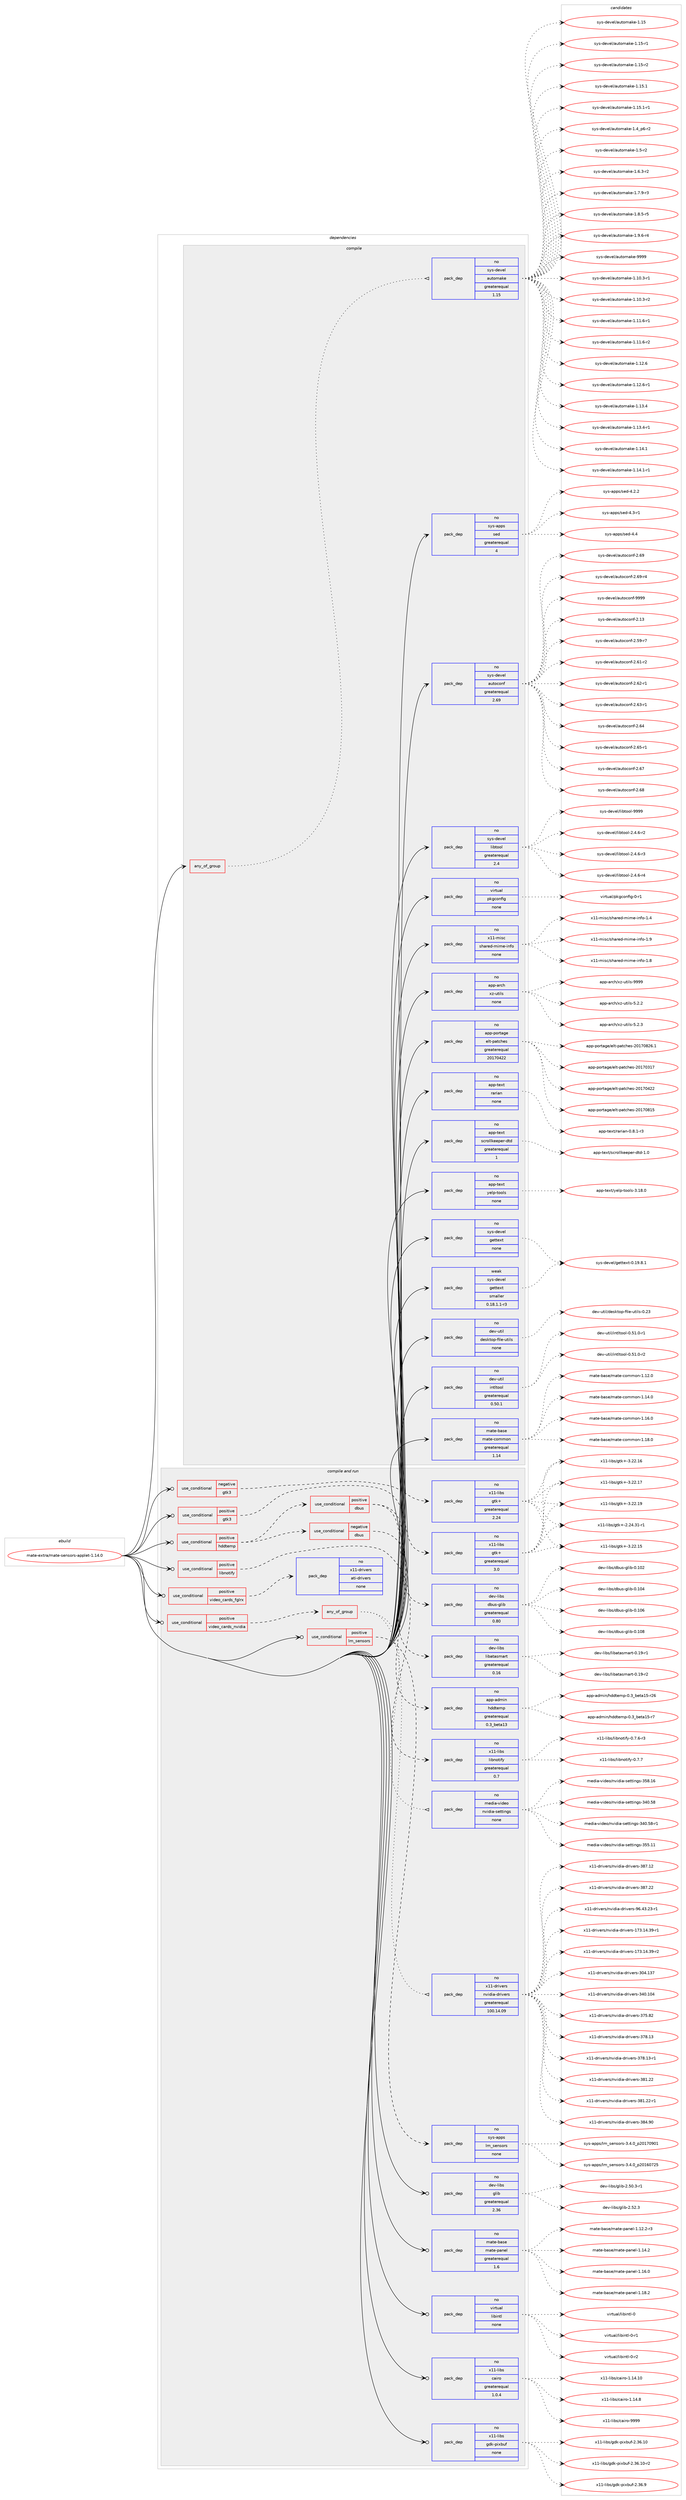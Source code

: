digraph prolog {

# *************
# Graph options
# *************

newrank=true;
concentrate=true;
compound=true;
graph [rankdir=LR,fontname=Helvetica,fontsize=10,ranksep=1.5];#, ranksep=2.5, nodesep=0.2];
edge  [arrowhead=vee];
node  [fontname=Helvetica,fontsize=10];

# **********
# The ebuild
# **********

subgraph cluster_leftcol {
color=gray;
rank=same;
label=<<i>ebuild</i>>;
id [label="mate-extra/mate-sensors-applet-1.14.0", color=red, width=4, href="../mate-extra/mate-sensors-applet-1.14.0.svg"];
}

# ****************
# The dependencies
# ****************

subgraph cluster_midcol {
color=gray;
label=<<i>dependencies</i>>;
subgraph cluster_compile {
fillcolor="#eeeeee";
style=filled;
label=<<i>compile</i>>;
subgraph any5155 {
dependency347949 [label=<<TABLE BORDER="0" CELLBORDER="1" CELLSPACING="0" CELLPADDING="4"><TR><TD CELLPADDING="10">any_of_group</TD></TR></TABLE>>, shape=none, color=red];subgraph pack256325 {
dependency347950 [label=<<TABLE BORDER="0" CELLBORDER="1" CELLSPACING="0" CELLPADDING="4" WIDTH="220"><TR><TD ROWSPAN="6" CELLPADDING="30">pack_dep</TD></TR><TR><TD WIDTH="110">no</TD></TR><TR><TD>sys-devel</TD></TR><TR><TD>automake</TD></TR><TR><TD>greaterequal</TD></TR><TR><TD>1.15</TD></TR></TABLE>>, shape=none, color=blue];
}
dependency347949:e -> dependency347950:w [weight=20,style="dotted",arrowhead="oinv"];
}
id:e -> dependency347949:w [weight=20,style="solid",arrowhead="vee"];
subgraph pack256326 {
dependency347951 [label=<<TABLE BORDER="0" CELLBORDER="1" CELLSPACING="0" CELLPADDING="4" WIDTH="220"><TR><TD ROWSPAN="6" CELLPADDING="30">pack_dep</TD></TR><TR><TD WIDTH="110">no</TD></TR><TR><TD>app-arch</TD></TR><TR><TD>xz-utils</TD></TR><TR><TD>none</TD></TR><TR><TD></TD></TR></TABLE>>, shape=none, color=blue];
}
id:e -> dependency347951:w [weight=20,style="solid",arrowhead="vee"];
subgraph pack256327 {
dependency347952 [label=<<TABLE BORDER="0" CELLBORDER="1" CELLSPACING="0" CELLPADDING="4" WIDTH="220"><TR><TD ROWSPAN="6" CELLPADDING="30">pack_dep</TD></TR><TR><TD WIDTH="110">no</TD></TR><TR><TD>app-portage</TD></TR><TR><TD>elt-patches</TD></TR><TR><TD>greaterequal</TD></TR><TR><TD>20170422</TD></TR></TABLE>>, shape=none, color=blue];
}
id:e -> dependency347952:w [weight=20,style="solid",arrowhead="vee"];
subgraph pack256328 {
dependency347953 [label=<<TABLE BORDER="0" CELLBORDER="1" CELLSPACING="0" CELLPADDING="4" WIDTH="220"><TR><TD ROWSPAN="6" CELLPADDING="30">pack_dep</TD></TR><TR><TD WIDTH="110">no</TD></TR><TR><TD>app-text</TD></TR><TR><TD>rarian</TD></TR><TR><TD>none</TD></TR><TR><TD></TD></TR></TABLE>>, shape=none, color=blue];
}
id:e -> dependency347953:w [weight=20,style="solid",arrowhead="vee"];
subgraph pack256329 {
dependency347954 [label=<<TABLE BORDER="0" CELLBORDER="1" CELLSPACING="0" CELLPADDING="4" WIDTH="220"><TR><TD ROWSPAN="6" CELLPADDING="30">pack_dep</TD></TR><TR><TD WIDTH="110">no</TD></TR><TR><TD>app-text</TD></TR><TR><TD>scrollkeeper-dtd</TD></TR><TR><TD>greaterequal</TD></TR><TR><TD>1</TD></TR></TABLE>>, shape=none, color=blue];
}
id:e -> dependency347954:w [weight=20,style="solid",arrowhead="vee"];
subgraph pack256330 {
dependency347955 [label=<<TABLE BORDER="0" CELLBORDER="1" CELLSPACING="0" CELLPADDING="4" WIDTH="220"><TR><TD ROWSPAN="6" CELLPADDING="30">pack_dep</TD></TR><TR><TD WIDTH="110">no</TD></TR><TR><TD>app-text</TD></TR><TR><TD>yelp-tools</TD></TR><TR><TD>none</TD></TR><TR><TD></TD></TR></TABLE>>, shape=none, color=blue];
}
id:e -> dependency347955:w [weight=20,style="solid",arrowhead="vee"];
subgraph pack256331 {
dependency347956 [label=<<TABLE BORDER="0" CELLBORDER="1" CELLSPACING="0" CELLPADDING="4" WIDTH="220"><TR><TD ROWSPAN="6" CELLPADDING="30">pack_dep</TD></TR><TR><TD WIDTH="110">no</TD></TR><TR><TD>dev-util</TD></TR><TR><TD>desktop-file-utils</TD></TR><TR><TD>none</TD></TR><TR><TD></TD></TR></TABLE>>, shape=none, color=blue];
}
id:e -> dependency347956:w [weight=20,style="solid",arrowhead="vee"];
subgraph pack256332 {
dependency347957 [label=<<TABLE BORDER="0" CELLBORDER="1" CELLSPACING="0" CELLPADDING="4" WIDTH="220"><TR><TD ROWSPAN="6" CELLPADDING="30">pack_dep</TD></TR><TR><TD WIDTH="110">no</TD></TR><TR><TD>dev-util</TD></TR><TR><TD>intltool</TD></TR><TR><TD>greaterequal</TD></TR><TR><TD>0.50.1</TD></TR></TABLE>>, shape=none, color=blue];
}
id:e -> dependency347957:w [weight=20,style="solid",arrowhead="vee"];
subgraph pack256333 {
dependency347958 [label=<<TABLE BORDER="0" CELLBORDER="1" CELLSPACING="0" CELLPADDING="4" WIDTH="220"><TR><TD ROWSPAN="6" CELLPADDING="30">pack_dep</TD></TR><TR><TD WIDTH="110">no</TD></TR><TR><TD>mate-base</TD></TR><TR><TD>mate-common</TD></TR><TR><TD>greaterequal</TD></TR><TR><TD>1.14</TD></TR></TABLE>>, shape=none, color=blue];
}
id:e -> dependency347958:w [weight=20,style="solid",arrowhead="vee"];
subgraph pack256334 {
dependency347959 [label=<<TABLE BORDER="0" CELLBORDER="1" CELLSPACING="0" CELLPADDING="4" WIDTH="220"><TR><TD ROWSPAN="6" CELLPADDING="30">pack_dep</TD></TR><TR><TD WIDTH="110">no</TD></TR><TR><TD>sys-apps</TD></TR><TR><TD>sed</TD></TR><TR><TD>greaterequal</TD></TR><TR><TD>4</TD></TR></TABLE>>, shape=none, color=blue];
}
id:e -> dependency347959:w [weight=20,style="solid",arrowhead="vee"];
subgraph pack256335 {
dependency347960 [label=<<TABLE BORDER="0" CELLBORDER="1" CELLSPACING="0" CELLPADDING="4" WIDTH="220"><TR><TD ROWSPAN="6" CELLPADDING="30">pack_dep</TD></TR><TR><TD WIDTH="110">no</TD></TR><TR><TD>sys-devel</TD></TR><TR><TD>autoconf</TD></TR><TR><TD>greaterequal</TD></TR><TR><TD>2.69</TD></TR></TABLE>>, shape=none, color=blue];
}
id:e -> dependency347960:w [weight=20,style="solid",arrowhead="vee"];
subgraph pack256336 {
dependency347961 [label=<<TABLE BORDER="0" CELLBORDER="1" CELLSPACING="0" CELLPADDING="4" WIDTH="220"><TR><TD ROWSPAN="6" CELLPADDING="30">pack_dep</TD></TR><TR><TD WIDTH="110">no</TD></TR><TR><TD>sys-devel</TD></TR><TR><TD>gettext</TD></TR><TR><TD>none</TD></TR><TR><TD></TD></TR></TABLE>>, shape=none, color=blue];
}
id:e -> dependency347961:w [weight=20,style="solid",arrowhead="vee"];
subgraph pack256337 {
dependency347962 [label=<<TABLE BORDER="0" CELLBORDER="1" CELLSPACING="0" CELLPADDING="4" WIDTH="220"><TR><TD ROWSPAN="6" CELLPADDING="30">pack_dep</TD></TR><TR><TD WIDTH="110">no</TD></TR><TR><TD>sys-devel</TD></TR><TR><TD>libtool</TD></TR><TR><TD>greaterequal</TD></TR><TR><TD>2.4</TD></TR></TABLE>>, shape=none, color=blue];
}
id:e -> dependency347962:w [weight=20,style="solid",arrowhead="vee"];
subgraph pack256338 {
dependency347963 [label=<<TABLE BORDER="0" CELLBORDER="1" CELLSPACING="0" CELLPADDING="4" WIDTH="220"><TR><TD ROWSPAN="6" CELLPADDING="30">pack_dep</TD></TR><TR><TD WIDTH="110">no</TD></TR><TR><TD>virtual</TD></TR><TR><TD>pkgconfig</TD></TR><TR><TD>none</TD></TR><TR><TD></TD></TR></TABLE>>, shape=none, color=blue];
}
id:e -> dependency347963:w [weight=20,style="solid",arrowhead="vee"];
subgraph pack256339 {
dependency347964 [label=<<TABLE BORDER="0" CELLBORDER="1" CELLSPACING="0" CELLPADDING="4" WIDTH="220"><TR><TD ROWSPAN="6" CELLPADDING="30">pack_dep</TD></TR><TR><TD WIDTH="110">no</TD></TR><TR><TD>x11-misc</TD></TR><TR><TD>shared-mime-info</TD></TR><TR><TD>none</TD></TR><TR><TD></TD></TR></TABLE>>, shape=none, color=blue];
}
id:e -> dependency347964:w [weight=20,style="solid",arrowhead="vee"];
subgraph pack256340 {
dependency347965 [label=<<TABLE BORDER="0" CELLBORDER="1" CELLSPACING="0" CELLPADDING="4" WIDTH="220"><TR><TD ROWSPAN="6" CELLPADDING="30">pack_dep</TD></TR><TR><TD WIDTH="110">weak</TD></TR><TR><TD>sys-devel</TD></TR><TR><TD>gettext</TD></TR><TR><TD>smaller</TD></TR><TR><TD>0.18.1.1-r3</TD></TR></TABLE>>, shape=none, color=blue];
}
id:e -> dependency347965:w [weight=20,style="solid",arrowhead="vee"];
}
subgraph cluster_compileandrun {
fillcolor="#eeeeee";
style=filled;
label=<<i>compile and run</i>>;
subgraph cond86368 {
dependency347966 [label=<<TABLE BORDER="0" CELLBORDER="1" CELLSPACING="0" CELLPADDING="4"><TR><TD ROWSPAN="3" CELLPADDING="10">use_conditional</TD></TR><TR><TD>negative</TD></TR><TR><TD>gtk3</TD></TR></TABLE>>, shape=none, color=red];
subgraph pack256341 {
dependency347967 [label=<<TABLE BORDER="0" CELLBORDER="1" CELLSPACING="0" CELLPADDING="4" WIDTH="220"><TR><TD ROWSPAN="6" CELLPADDING="30">pack_dep</TD></TR><TR><TD WIDTH="110">no</TD></TR><TR><TD>x11-libs</TD></TR><TR><TD>gtk+</TD></TR><TR><TD>greaterequal</TD></TR><TR><TD>2.24</TD></TR></TABLE>>, shape=none, color=blue];
}
dependency347966:e -> dependency347967:w [weight=20,style="dashed",arrowhead="vee"];
}
id:e -> dependency347966:w [weight=20,style="solid",arrowhead="odotvee"];
subgraph cond86369 {
dependency347968 [label=<<TABLE BORDER="0" CELLBORDER="1" CELLSPACING="0" CELLPADDING="4"><TR><TD ROWSPAN="3" CELLPADDING="10">use_conditional</TD></TR><TR><TD>positive</TD></TR><TR><TD>gtk3</TD></TR></TABLE>>, shape=none, color=red];
subgraph pack256342 {
dependency347969 [label=<<TABLE BORDER="0" CELLBORDER="1" CELLSPACING="0" CELLPADDING="4" WIDTH="220"><TR><TD ROWSPAN="6" CELLPADDING="30">pack_dep</TD></TR><TR><TD WIDTH="110">no</TD></TR><TR><TD>x11-libs</TD></TR><TR><TD>gtk+</TD></TR><TR><TD>greaterequal</TD></TR><TR><TD>3.0</TD></TR></TABLE>>, shape=none, color=blue];
}
dependency347968:e -> dependency347969:w [weight=20,style="dashed",arrowhead="vee"];
}
id:e -> dependency347968:w [weight=20,style="solid",arrowhead="odotvee"];
subgraph cond86370 {
dependency347970 [label=<<TABLE BORDER="0" CELLBORDER="1" CELLSPACING="0" CELLPADDING="4"><TR><TD ROWSPAN="3" CELLPADDING="10">use_conditional</TD></TR><TR><TD>positive</TD></TR><TR><TD>hddtemp</TD></TR></TABLE>>, shape=none, color=red];
subgraph cond86371 {
dependency347971 [label=<<TABLE BORDER="0" CELLBORDER="1" CELLSPACING="0" CELLPADDING="4"><TR><TD ROWSPAN="3" CELLPADDING="10">use_conditional</TD></TR><TR><TD>positive</TD></TR><TR><TD>dbus</TD></TR></TABLE>>, shape=none, color=red];
subgraph pack256343 {
dependency347972 [label=<<TABLE BORDER="0" CELLBORDER="1" CELLSPACING="0" CELLPADDING="4" WIDTH="220"><TR><TD ROWSPAN="6" CELLPADDING="30">pack_dep</TD></TR><TR><TD WIDTH="110">no</TD></TR><TR><TD>dev-libs</TD></TR><TR><TD>dbus-glib</TD></TR><TR><TD>greaterequal</TD></TR><TR><TD>0.80</TD></TR></TABLE>>, shape=none, color=blue];
}
dependency347971:e -> dependency347972:w [weight=20,style="dashed",arrowhead="vee"];
subgraph pack256344 {
dependency347973 [label=<<TABLE BORDER="0" CELLBORDER="1" CELLSPACING="0" CELLPADDING="4" WIDTH="220"><TR><TD ROWSPAN="6" CELLPADDING="30">pack_dep</TD></TR><TR><TD WIDTH="110">no</TD></TR><TR><TD>dev-libs</TD></TR><TR><TD>libatasmart</TD></TR><TR><TD>greaterequal</TD></TR><TR><TD>0.16</TD></TR></TABLE>>, shape=none, color=blue];
}
dependency347971:e -> dependency347973:w [weight=20,style="dashed",arrowhead="vee"];
}
dependency347970:e -> dependency347971:w [weight=20,style="dashed",arrowhead="vee"];
subgraph cond86372 {
dependency347974 [label=<<TABLE BORDER="0" CELLBORDER="1" CELLSPACING="0" CELLPADDING="4"><TR><TD ROWSPAN="3" CELLPADDING="10">use_conditional</TD></TR><TR><TD>negative</TD></TR><TR><TD>dbus</TD></TR></TABLE>>, shape=none, color=red];
subgraph pack256345 {
dependency347975 [label=<<TABLE BORDER="0" CELLBORDER="1" CELLSPACING="0" CELLPADDING="4" WIDTH="220"><TR><TD ROWSPAN="6" CELLPADDING="30">pack_dep</TD></TR><TR><TD WIDTH="110">no</TD></TR><TR><TD>app-admin</TD></TR><TR><TD>hddtemp</TD></TR><TR><TD>greaterequal</TD></TR><TR><TD>0.3_beta13</TD></TR></TABLE>>, shape=none, color=blue];
}
dependency347974:e -> dependency347975:w [weight=20,style="dashed",arrowhead="vee"];
}
dependency347970:e -> dependency347974:w [weight=20,style="dashed",arrowhead="vee"];
}
id:e -> dependency347970:w [weight=20,style="solid",arrowhead="odotvee"];
subgraph cond86373 {
dependency347976 [label=<<TABLE BORDER="0" CELLBORDER="1" CELLSPACING="0" CELLPADDING="4"><TR><TD ROWSPAN="3" CELLPADDING="10">use_conditional</TD></TR><TR><TD>positive</TD></TR><TR><TD>libnotify</TD></TR></TABLE>>, shape=none, color=red];
subgraph pack256346 {
dependency347977 [label=<<TABLE BORDER="0" CELLBORDER="1" CELLSPACING="0" CELLPADDING="4" WIDTH="220"><TR><TD ROWSPAN="6" CELLPADDING="30">pack_dep</TD></TR><TR><TD WIDTH="110">no</TD></TR><TR><TD>x11-libs</TD></TR><TR><TD>libnotify</TD></TR><TR><TD>greaterequal</TD></TR><TR><TD>0.7</TD></TR></TABLE>>, shape=none, color=blue];
}
dependency347976:e -> dependency347977:w [weight=20,style="dashed",arrowhead="vee"];
}
id:e -> dependency347976:w [weight=20,style="solid",arrowhead="odotvee"];
subgraph cond86374 {
dependency347978 [label=<<TABLE BORDER="0" CELLBORDER="1" CELLSPACING="0" CELLPADDING="4"><TR><TD ROWSPAN="3" CELLPADDING="10">use_conditional</TD></TR><TR><TD>positive</TD></TR><TR><TD>lm_sensors</TD></TR></TABLE>>, shape=none, color=red];
subgraph pack256347 {
dependency347979 [label=<<TABLE BORDER="0" CELLBORDER="1" CELLSPACING="0" CELLPADDING="4" WIDTH="220"><TR><TD ROWSPAN="6" CELLPADDING="30">pack_dep</TD></TR><TR><TD WIDTH="110">no</TD></TR><TR><TD>sys-apps</TD></TR><TR><TD>lm_sensors</TD></TR><TR><TD>none</TD></TR><TR><TD></TD></TR></TABLE>>, shape=none, color=blue];
}
dependency347978:e -> dependency347979:w [weight=20,style="dashed",arrowhead="vee"];
}
id:e -> dependency347978:w [weight=20,style="solid",arrowhead="odotvee"];
subgraph cond86375 {
dependency347980 [label=<<TABLE BORDER="0" CELLBORDER="1" CELLSPACING="0" CELLPADDING="4"><TR><TD ROWSPAN="3" CELLPADDING="10">use_conditional</TD></TR><TR><TD>positive</TD></TR><TR><TD>video_cards_fglrx</TD></TR></TABLE>>, shape=none, color=red];
subgraph pack256348 {
dependency347981 [label=<<TABLE BORDER="0" CELLBORDER="1" CELLSPACING="0" CELLPADDING="4" WIDTH="220"><TR><TD ROWSPAN="6" CELLPADDING="30">pack_dep</TD></TR><TR><TD WIDTH="110">no</TD></TR><TR><TD>x11-drivers</TD></TR><TR><TD>ati-drivers</TD></TR><TR><TD>none</TD></TR><TR><TD></TD></TR></TABLE>>, shape=none, color=blue];
}
dependency347980:e -> dependency347981:w [weight=20,style="dashed",arrowhead="vee"];
}
id:e -> dependency347980:w [weight=20,style="solid",arrowhead="odotvee"];
subgraph cond86376 {
dependency347982 [label=<<TABLE BORDER="0" CELLBORDER="1" CELLSPACING="0" CELLPADDING="4"><TR><TD ROWSPAN="3" CELLPADDING="10">use_conditional</TD></TR><TR><TD>positive</TD></TR><TR><TD>video_cards_nvidia</TD></TR></TABLE>>, shape=none, color=red];
subgraph any5156 {
dependency347983 [label=<<TABLE BORDER="0" CELLBORDER="1" CELLSPACING="0" CELLPADDING="4"><TR><TD CELLPADDING="10">any_of_group</TD></TR></TABLE>>, shape=none, color=red];subgraph pack256349 {
dependency347984 [label=<<TABLE BORDER="0" CELLBORDER="1" CELLSPACING="0" CELLPADDING="4" WIDTH="220"><TR><TD ROWSPAN="6" CELLPADDING="30">pack_dep</TD></TR><TR><TD WIDTH="110">no</TD></TR><TR><TD>x11-drivers</TD></TR><TR><TD>nvidia-drivers</TD></TR><TR><TD>greaterequal</TD></TR><TR><TD>100.14.09</TD></TR></TABLE>>, shape=none, color=blue];
}
dependency347983:e -> dependency347984:w [weight=20,style="dotted",arrowhead="oinv"];
subgraph pack256350 {
dependency347985 [label=<<TABLE BORDER="0" CELLBORDER="1" CELLSPACING="0" CELLPADDING="4" WIDTH="220"><TR><TD ROWSPAN="6" CELLPADDING="30">pack_dep</TD></TR><TR><TD WIDTH="110">no</TD></TR><TR><TD>media-video</TD></TR><TR><TD>nvidia-settings</TD></TR><TR><TD>none</TD></TR><TR><TD></TD></TR></TABLE>>, shape=none, color=blue];
}
dependency347983:e -> dependency347985:w [weight=20,style="dotted",arrowhead="oinv"];
}
dependency347982:e -> dependency347983:w [weight=20,style="dashed",arrowhead="vee"];
}
id:e -> dependency347982:w [weight=20,style="solid",arrowhead="odotvee"];
subgraph pack256351 {
dependency347986 [label=<<TABLE BORDER="0" CELLBORDER="1" CELLSPACING="0" CELLPADDING="4" WIDTH="220"><TR><TD ROWSPAN="6" CELLPADDING="30">pack_dep</TD></TR><TR><TD WIDTH="110">no</TD></TR><TR><TD>dev-libs</TD></TR><TR><TD>glib</TD></TR><TR><TD>greaterequal</TD></TR><TR><TD>2.36</TD></TR></TABLE>>, shape=none, color=blue];
}
id:e -> dependency347986:w [weight=20,style="solid",arrowhead="odotvee"];
subgraph pack256352 {
dependency347987 [label=<<TABLE BORDER="0" CELLBORDER="1" CELLSPACING="0" CELLPADDING="4" WIDTH="220"><TR><TD ROWSPAN="6" CELLPADDING="30">pack_dep</TD></TR><TR><TD WIDTH="110">no</TD></TR><TR><TD>mate-base</TD></TR><TR><TD>mate-panel</TD></TR><TR><TD>greaterequal</TD></TR><TR><TD>1.6</TD></TR></TABLE>>, shape=none, color=blue];
}
id:e -> dependency347987:w [weight=20,style="solid",arrowhead="odotvee"];
subgraph pack256353 {
dependency347988 [label=<<TABLE BORDER="0" CELLBORDER="1" CELLSPACING="0" CELLPADDING="4" WIDTH="220"><TR><TD ROWSPAN="6" CELLPADDING="30">pack_dep</TD></TR><TR><TD WIDTH="110">no</TD></TR><TR><TD>virtual</TD></TR><TR><TD>libintl</TD></TR><TR><TD>none</TD></TR><TR><TD></TD></TR></TABLE>>, shape=none, color=blue];
}
id:e -> dependency347988:w [weight=20,style="solid",arrowhead="odotvee"];
subgraph pack256354 {
dependency347989 [label=<<TABLE BORDER="0" CELLBORDER="1" CELLSPACING="0" CELLPADDING="4" WIDTH="220"><TR><TD ROWSPAN="6" CELLPADDING="30">pack_dep</TD></TR><TR><TD WIDTH="110">no</TD></TR><TR><TD>x11-libs</TD></TR><TR><TD>cairo</TD></TR><TR><TD>greaterequal</TD></TR><TR><TD>1.0.4</TD></TR></TABLE>>, shape=none, color=blue];
}
id:e -> dependency347989:w [weight=20,style="solid",arrowhead="odotvee"];
subgraph pack256355 {
dependency347990 [label=<<TABLE BORDER="0" CELLBORDER="1" CELLSPACING="0" CELLPADDING="4" WIDTH="220"><TR><TD ROWSPAN="6" CELLPADDING="30">pack_dep</TD></TR><TR><TD WIDTH="110">no</TD></TR><TR><TD>x11-libs</TD></TR><TR><TD>gdk-pixbuf</TD></TR><TR><TD>none</TD></TR><TR><TD></TD></TR></TABLE>>, shape=none, color=blue];
}
id:e -> dependency347990:w [weight=20,style="solid",arrowhead="odotvee"];
}
subgraph cluster_run {
fillcolor="#eeeeee";
style=filled;
label=<<i>run</i>>;
}
}

# **************
# The candidates
# **************

subgraph cluster_choices {
rank=same;
color=gray;
label=<<i>candidates</i>>;

subgraph choice256325 {
color=black;
nodesep=1;
choice11512111545100101118101108479711711611110997107101454946494846514511449 [label="sys-devel/automake-1.10.3-r1", color=red, width=4,href="../sys-devel/automake-1.10.3-r1.svg"];
choice11512111545100101118101108479711711611110997107101454946494846514511450 [label="sys-devel/automake-1.10.3-r2", color=red, width=4,href="../sys-devel/automake-1.10.3-r2.svg"];
choice11512111545100101118101108479711711611110997107101454946494946544511449 [label="sys-devel/automake-1.11.6-r1", color=red, width=4,href="../sys-devel/automake-1.11.6-r1.svg"];
choice11512111545100101118101108479711711611110997107101454946494946544511450 [label="sys-devel/automake-1.11.6-r2", color=red, width=4,href="../sys-devel/automake-1.11.6-r2.svg"];
choice1151211154510010111810110847971171161111099710710145494649504654 [label="sys-devel/automake-1.12.6", color=red, width=4,href="../sys-devel/automake-1.12.6.svg"];
choice11512111545100101118101108479711711611110997107101454946495046544511449 [label="sys-devel/automake-1.12.6-r1", color=red, width=4,href="../sys-devel/automake-1.12.6-r1.svg"];
choice1151211154510010111810110847971171161111099710710145494649514652 [label="sys-devel/automake-1.13.4", color=red, width=4,href="../sys-devel/automake-1.13.4.svg"];
choice11512111545100101118101108479711711611110997107101454946495146524511449 [label="sys-devel/automake-1.13.4-r1", color=red, width=4,href="../sys-devel/automake-1.13.4-r1.svg"];
choice1151211154510010111810110847971171161111099710710145494649524649 [label="sys-devel/automake-1.14.1", color=red, width=4,href="../sys-devel/automake-1.14.1.svg"];
choice11512111545100101118101108479711711611110997107101454946495246494511449 [label="sys-devel/automake-1.14.1-r1", color=red, width=4,href="../sys-devel/automake-1.14.1-r1.svg"];
choice115121115451001011181011084797117116111109971071014549464953 [label="sys-devel/automake-1.15", color=red, width=4,href="../sys-devel/automake-1.15.svg"];
choice1151211154510010111810110847971171161111099710710145494649534511449 [label="sys-devel/automake-1.15-r1", color=red, width=4,href="../sys-devel/automake-1.15-r1.svg"];
choice1151211154510010111810110847971171161111099710710145494649534511450 [label="sys-devel/automake-1.15-r2", color=red, width=4,href="../sys-devel/automake-1.15-r2.svg"];
choice1151211154510010111810110847971171161111099710710145494649534649 [label="sys-devel/automake-1.15.1", color=red, width=4,href="../sys-devel/automake-1.15.1.svg"];
choice11512111545100101118101108479711711611110997107101454946495346494511449 [label="sys-devel/automake-1.15.1-r1", color=red, width=4,href="../sys-devel/automake-1.15.1-r1.svg"];
choice115121115451001011181011084797117116111109971071014549465295112544511450 [label="sys-devel/automake-1.4_p6-r2", color=red, width=4,href="../sys-devel/automake-1.4_p6-r2.svg"];
choice11512111545100101118101108479711711611110997107101454946534511450 [label="sys-devel/automake-1.5-r2", color=red, width=4,href="../sys-devel/automake-1.5-r2.svg"];
choice115121115451001011181011084797117116111109971071014549465446514511450 [label="sys-devel/automake-1.6.3-r2", color=red, width=4,href="../sys-devel/automake-1.6.3-r2.svg"];
choice115121115451001011181011084797117116111109971071014549465546574511451 [label="sys-devel/automake-1.7.9-r3", color=red, width=4,href="../sys-devel/automake-1.7.9-r3.svg"];
choice115121115451001011181011084797117116111109971071014549465646534511453 [label="sys-devel/automake-1.8.5-r5", color=red, width=4,href="../sys-devel/automake-1.8.5-r5.svg"];
choice115121115451001011181011084797117116111109971071014549465746544511452 [label="sys-devel/automake-1.9.6-r4", color=red, width=4,href="../sys-devel/automake-1.9.6-r4.svg"];
choice115121115451001011181011084797117116111109971071014557575757 [label="sys-devel/automake-9999", color=red, width=4,href="../sys-devel/automake-9999.svg"];
dependency347950:e -> choice11512111545100101118101108479711711611110997107101454946494846514511449:w [style=dotted,weight="100"];
dependency347950:e -> choice11512111545100101118101108479711711611110997107101454946494846514511450:w [style=dotted,weight="100"];
dependency347950:e -> choice11512111545100101118101108479711711611110997107101454946494946544511449:w [style=dotted,weight="100"];
dependency347950:e -> choice11512111545100101118101108479711711611110997107101454946494946544511450:w [style=dotted,weight="100"];
dependency347950:e -> choice1151211154510010111810110847971171161111099710710145494649504654:w [style=dotted,weight="100"];
dependency347950:e -> choice11512111545100101118101108479711711611110997107101454946495046544511449:w [style=dotted,weight="100"];
dependency347950:e -> choice1151211154510010111810110847971171161111099710710145494649514652:w [style=dotted,weight="100"];
dependency347950:e -> choice11512111545100101118101108479711711611110997107101454946495146524511449:w [style=dotted,weight="100"];
dependency347950:e -> choice1151211154510010111810110847971171161111099710710145494649524649:w [style=dotted,weight="100"];
dependency347950:e -> choice11512111545100101118101108479711711611110997107101454946495246494511449:w [style=dotted,weight="100"];
dependency347950:e -> choice115121115451001011181011084797117116111109971071014549464953:w [style=dotted,weight="100"];
dependency347950:e -> choice1151211154510010111810110847971171161111099710710145494649534511449:w [style=dotted,weight="100"];
dependency347950:e -> choice1151211154510010111810110847971171161111099710710145494649534511450:w [style=dotted,weight="100"];
dependency347950:e -> choice1151211154510010111810110847971171161111099710710145494649534649:w [style=dotted,weight="100"];
dependency347950:e -> choice11512111545100101118101108479711711611110997107101454946495346494511449:w [style=dotted,weight="100"];
dependency347950:e -> choice115121115451001011181011084797117116111109971071014549465295112544511450:w [style=dotted,weight="100"];
dependency347950:e -> choice11512111545100101118101108479711711611110997107101454946534511450:w [style=dotted,weight="100"];
dependency347950:e -> choice115121115451001011181011084797117116111109971071014549465446514511450:w [style=dotted,weight="100"];
dependency347950:e -> choice115121115451001011181011084797117116111109971071014549465546574511451:w [style=dotted,weight="100"];
dependency347950:e -> choice115121115451001011181011084797117116111109971071014549465646534511453:w [style=dotted,weight="100"];
dependency347950:e -> choice115121115451001011181011084797117116111109971071014549465746544511452:w [style=dotted,weight="100"];
dependency347950:e -> choice115121115451001011181011084797117116111109971071014557575757:w [style=dotted,weight="100"];
}
subgraph choice256326 {
color=black;
nodesep=1;
choice971121124597114991044712012245117116105108115455346504650 [label="app-arch/xz-utils-5.2.2", color=red, width=4,href="../app-arch/xz-utils-5.2.2.svg"];
choice971121124597114991044712012245117116105108115455346504651 [label="app-arch/xz-utils-5.2.3", color=red, width=4,href="../app-arch/xz-utils-5.2.3.svg"];
choice9711211245971149910447120122451171161051081154557575757 [label="app-arch/xz-utils-9999", color=red, width=4,href="../app-arch/xz-utils-9999.svg"];
dependency347951:e -> choice971121124597114991044712012245117116105108115455346504650:w [style=dotted,weight="100"];
dependency347951:e -> choice971121124597114991044712012245117116105108115455346504651:w [style=dotted,weight="100"];
dependency347951:e -> choice9711211245971149910447120122451171161051081154557575757:w [style=dotted,weight="100"];
}
subgraph choice256327 {
color=black;
nodesep=1;
choice97112112451121111141169710310147101108116451129711699104101115455048495548514955 [label="app-portage/elt-patches-20170317", color=red, width=4,href="../app-portage/elt-patches-20170317.svg"];
choice97112112451121111141169710310147101108116451129711699104101115455048495548525050 [label="app-portage/elt-patches-20170422", color=red, width=4,href="../app-portage/elt-patches-20170422.svg"];
choice97112112451121111141169710310147101108116451129711699104101115455048495548564953 [label="app-portage/elt-patches-20170815", color=red, width=4,href="../app-portage/elt-patches-20170815.svg"];
choice971121124511211111411697103101471011081164511297116991041011154550484955485650544649 [label="app-portage/elt-patches-20170826.1", color=red, width=4,href="../app-portage/elt-patches-20170826.1.svg"];
dependency347952:e -> choice97112112451121111141169710310147101108116451129711699104101115455048495548514955:w [style=dotted,weight="100"];
dependency347952:e -> choice97112112451121111141169710310147101108116451129711699104101115455048495548525050:w [style=dotted,weight="100"];
dependency347952:e -> choice97112112451121111141169710310147101108116451129711699104101115455048495548564953:w [style=dotted,weight="100"];
dependency347952:e -> choice971121124511211111411697103101471011081164511297116991041011154550484955485650544649:w [style=dotted,weight="100"];
}
subgraph choice256328 {
color=black;
nodesep=1;
choice97112112451161011201164711497114105971104548465646494511451 [label="app-text/rarian-0.8.1-r3", color=red, width=4,href="../app-text/rarian-0.8.1-r3.svg"];
dependency347953:e -> choice97112112451161011201164711497114105971104548465646494511451:w [style=dotted,weight="100"];
}
subgraph choice256329 {
color=black;
nodesep=1;
choice971121124511610112011647115991141111081081071011011121011144510011610045494648 [label="app-text/scrollkeeper-dtd-1.0", color=red, width=4,href="../app-text/scrollkeeper-dtd-1.0.svg"];
dependency347954:e -> choice971121124511610112011647115991141111081081071011011121011144510011610045494648:w [style=dotted,weight="100"];
}
subgraph choice256330 {
color=black;
nodesep=1;
choice9711211245116101120116471211011081124511611111110811545514649564648 [label="app-text/yelp-tools-3.18.0", color=red, width=4,href="../app-text/yelp-tools-3.18.0.svg"];
dependency347955:e -> choice9711211245116101120116471211011081124511611111110811545514649564648:w [style=dotted,weight="100"];
}
subgraph choice256331 {
color=black;
nodesep=1;
choice100101118451171161051084710010111510711611111245102105108101451171161051081154548465051 [label="dev-util/desktop-file-utils-0.23", color=red, width=4,href="../dev-util/desktop-file-utils-0.23.svg"];
dependency347956:e -> choice100101118451171161051084710010111510711611111245102105108101451171161051081154548465051:w [style=dotted,weight="100"];
}
subgraph choice256332 {
color=black;
nodesep=1;
choice1001011184511711610510847105110116108116111111108454846534946484511449 [label="dev-util/intltool-0.51.0-r1", color=red, width=4,href="../dev-util/intltool-0.51.0-r1.svg"];
choice1001011184511711610510847105110116108116111111108454846534946484511450 [label="dev-util/intltool-0.51.0-r2", color=red, width=4,href="../dev-util/intltool-0.51.0-r2.svg"];
dependency347957:e -> choice1001011184511711610510847105110116108116111111108454846534946484511449:w [style=dotted,weight="100"];
dependency347957:e -> choice1001011184511711610510847105110116108116111111108454846534946484511450:w [style=dotted,weight="100"];
}
subgraph choice256333 {
color=black;
nodesep=1;
choice109971161014598971151014710997116101459911110910911111045494649504648 [label="mate-base/mate-common-1.12.0", color=red, width=4,href="../mate-base/mate-common-1.12.0.svg"];
choice109971161014598971151014710997116101459911110910911111045494649524648 [label="mate-base/mate-common-1.14.0", color=red, width=4,href="../mate-base/mate-common-1.14.0.svg"];
choice109971161014598971151014710997116101459911110910911111045494649544648 [label="mate-base/mate-common-1.16.0", color=red, width=4,href="../mate-base/mate-common-1.16.0.svg"];
choice109971161014598971151014710997116101459911110910911111045494649564648 [label="mate-base/mate-common-1.18.0", color=red, width=4,href="../mate-base/mate-common-1.18.0.svg"];
dependency347958:e -> choice109971161014598971151014710997116101459911110910911111045494649504648:w [style=dotted,weight="100"];
dependency347958:e -> choice109971161014598971151014710997116101459911110910911111045494649524648:w [style=dotted,weight="100"];
dependency347958:e -> choice109971161014598971151014710997116101459911110910911111045494649544648:w [style=dotted,weight="100"];
dependency347958:e -> choice109971161014598971151014710997116101459911110910911111045494649564648:w [style=dotted,weight="100"];
}
subgraph choice256334 {
color=black;
nodesep=1;
choice115121115459711211211547115101100455246504650 [label="sys-apps/sed-4.2.2", color=red, width=4,href="../sys-apps/sed-4.2.2.svg"];
choice115121115459711211211547115101100455246514511449 [label="sys-apps/sed-4.3-r1", color=red, width=4,href="../sys-apps/sed-4.3-r1.svg"];
choice11512111545971121121154711510110045524652 [label="sys-apps/sed-4.4", color=red, width=4,href="../sys-apps/sed-4.4.svg"];
dependency347959:e -> choice115121115459711211211547115101100455246504650:w [style=dotted,weight="100"];
dependency347959:e -> choice115121115459711211211547115101100455246514511449:w [style=dotted,weight="100"];
dependency347959:e -> choice11512111545971121121154711510110045524652:w [style=dotted,weight="100"];
}
subgraph choice256335 {
color=black;
nodesep=1;
choice115121115451001011181011084797117116111991111101024550464951 [label="sys-devel/autoconf-2.13", color=red, width=4,href="../sys-devel/autoconf-2.13.svg"];
choice1151211154510010111810110847971171161119911111010245504653574511455 [label="sys-devel/autoconf-2.59-r7", color=red, width=4,href="../sys-devel/autoconf-2.59-r7.svg"];
choice1151211154510010111810110847971171161119911111010245504654494511450 [label="sys-devel/autoconf-2.61-r2", color=red, width=4,href="../sys-devel/autoconf-2.61-r2.svg"];
choice1151211154510010111810110847971171161119911111010245504654504511449 [label="sys-devel/autoconf-2.62-r1", color=red, width=4,href="../sys-devel/autoconf-2.62-r1.svg"];
choice1151211154510010111810110847971171161119911111010245504654514511449 [label="sys-devel/autoconf-2.63-r1", color=red, width=4,href="../sys-devel/autoconf-2.63-r1.svg"];
choice115121115451001011181011084797117116111991111101024550465452 [label="sys-devel/autoconf-2.64", color=red, width=4,href="../sys-devel/autoconf-2.64.svg"];
choice1151211154510010111810110847971171161119911111010245504654534511449 [label="sys-devel/autoconf-2.65-r1", color=red, width=4,href="../sys-devel/autoconf-2.65-r1.svg"];
choice115121115451001011181011084797117116111991111101024550465455 [label="sys-devel/autoconf-2.67", color=red, width=4,href="../sys-devel/autoconf-2.67.svg"];
choice115121115451001011181011084797117116111991111101024550465456 [label="sys-devel/autoconf-2.68", color=red, width=4,href="../sys-devel/autoconf-2.68.svg"];
choice115121115451001011181011084797117116111991111101024550465457 [label="sys-devel/autoconf-2.69", color=red, width=4,href="../sys-devel/autoconf-2.69.svg"];
choice1151211154510010111810110847971171161119911111010245504654574511452 [label="sys-devel/autoconf-2.69-r4", color=red, width=4,href="../sys-devel/autoconf-2.69-r4.svg"];
choice115121115451001011181011084797117116111991111101024557575757 [label="sys-devel/autoconf-9999", color=red, width=4,href="../sys-devel/autoconf-9999.svg"];
dependency347960:e -> choice115121115451001011181011084797117116111991111101024550464951:w [style=dotted,weight="100"];
dependency347960:e -> choice1151211154510010111810110847971171161119911111010245504653574511455:w [style=dotted,weight="100"];
dependency347960:e -> choice1151211154510010111810110847971171161119911111010245504654494511450:w [style=dotted,weight="100"];
dependency347960:e -> choice1151211154510010111810110847971171161119911111010245504654504511449:w [style=dotted,weight="100"];
dependency347960:e -> choice1151211154510010111810110847971171161119911111010245504654514511449:w [style=dotted,weight="100"];
dependency347960:e -> choice115121115451001011181011084797117116111991111101024550465452:w [style=dotted,weight="100"];
dependency347960:e -> choice1151211154510010111810110847971171161119911111010245504654534511449:w [style=dotted,weight="100"];
dependency347960:e -> choice115121115451001011181011084797117116111991111101024550465455:w [style=dotted,weight="100"];
dependency347960:e -> choice115121115451001011181011084797117116111991111101024550465456:w [style=dotted,weight="100"];
dependency347960:e -> choice115121115451001011181011084797117116111991111101024550465457:w [style=dotted,weight="100"];
dependency347960:e -> choice1151211154510010111810110847971171161119911111010245504654574511452:w [style=dotted,weight="100"];
dependency347960:e -> choice115121115451001011181011084797117116111991111101024557575757:w [style=dotted,weight="100"];
}
subgraph choice256336 {
color=black;
nodesep=1;
choice1151211154510010111810110847103101116116101120116454846495746564649 [label="sys-devel/gettext-0.19.8.1", color=red, width=4,href="../sys-devel/gettext-0.19.8.1.svg"];
dependency347961:e -> choice1151211154510010111810110847103101116116101120116454846495746564649:w [style=dotted,weight="100"];
}
subgraph choice256337 {
color=black;
nodesep=1;
choice1151211154510010111810110847108105981161111111084550465246544511450 [label="sys-devel/libtool-2.4.6-r2", color=red, width=4,href="../sys-devel/libtool-2.4.6-r2.svg"];
choice1151211154510010111810110847108105981161111111084550465246544511451 [label="sys-devel/libtool-2.4.6-r3", color=red, width=4,href="../sys-devel/libtool-2.4.6-r3.svg"];
choice1151211154510010111810110847108105981161111111084550465246544511452 [label="sys-devel/libtool-2.4.6-r4", color=red, width=4,href="../sys-devel/libtool-2.4.6-r4.svg"];
choice1151211154510010111810110847108105981161111111084557575757 [label="sys-devel/libtool-9999", color=red, width=4,href="../sys-devel/libtool-9999.svg"];
dependency347962:e -> choice1151211154510010111810110847108105981161111111084550465246544511450:w [style=dotted,weight="100"];
dependency347962:e -> choice1151211154510010111810110847108105981161111111084550465246544511451:w [style=dotted,weight="100"];
dependency347962:e -> choice1151211154510010111810110847108105981161111111084550465246544511452:w [style=dotted,weight="100"];
dependency347962:e -> choice1151211154510010111810110847108105981161111111084557575757:w [style=dotted,weight="100"];
}
subgraph choice256338 {
color=black;
nodesep=1;
choice11810511411611797108471121071039911111010210510345484511449 [label="virtual/pkgconfig-0-r1", color=red, width=4,href="../virtual/pkgconfig-0-r1.svg"];
dependency347963:e -> choice11810511411611797108471121071039911111010210510345484511449:w [style=dotted,weight="100"];
}
subgraph choice256339 {
color=black;
nodesep=1;
choice120494945109105115994711510497114101100451091051091014510511010211145494652 [label="x11-misc/shared-mime-info-1.4", color=red, width=4,href="../x11-misc/shared-mime-info-1.4.svg"];
choice120494945109105115994711510497114101100451091051091014510511010211145494656 [label="x11-misc/shared-mime-info-1.8", color=red, width=4,href="../x11-misc/shared-mime-info-1.8.svg"];
choice120494945109105115994711510497114101100451091051091014510511010211145494657 [label="x11-misc/shared-mime-info-1.9", color=red, width=4,href="../x11-misc/shared-mime-info-1.9.svg"];
dependency347964:e -> choice120494945109105115994711510497114101100451091051091014510511010211145494652:w [style=dotted,weight="100"];
dependency347964:e -> choice120494945109105115994711510497114101100451091051091014510511010211145494656:w [style=dotted,weight="100"];
dependency347964:e -> choice120494945109105115994711510497114101100451091051091014510511010211145494657:w [style=dotted,weight="100"];
}
subgraph choice256340 {
color=black;
nodesep=1;
choice1151211154510010111810110847103101116116101120116454846495746564649 [label="sys-devel/gettext-0.19.8.1", color=red, width=4,href="../sys-devel/gettext-0.19.8.1.svg"];
dependency347965:e -> choice1151211154510010111810110847103101116116101120116454846495746564649:w [style=dotted,weight="100"];
}
subgraph choice256341 {
color=black;
nodesep=1;
choice12049494510810598115471031161074345504650524651494511449 [label="x11-libs/gtk+-2.24.31-r1", color=red, width=4,href="../x11-libs/gtk+-2.24.31-r1.svg"];
choice1204949451081059811547103116107434551465050464953 [label="x11-libs/gtk+-3.22.15", color=red, width=4,href="../x11-libs/gtk+-3.22.15.svg"];
choice1204949451081059811547103116107434551465050464954 [label="x11-libs/gtk+-3.22.16", color=red, width=4,href="../x11-libs/gtk+-3.22.16.svg"];
choice1204949451081059811547103116107434551465050464955 [label="x11-libs/gtk+-3.22.17", color=red, width=4,href="../x11-libs/gtk+-3.22.17.svg"];
choice1204949451081059811547103116107434551465050464957 [label="x11-libs/gtk+-3.22.19", color=red, width=4,href="../x11-libs/gtk+-3.22.19.svg"];
dependency347967:e -> choice12049494510810598115471031161074345504650524651494511449:w [style=dotted,weight="100"];
dependency347967:e -> choice1204949451081059811547103116107434551465050464953:w [style=dotted,weight="100"];
dependency347967:e -> choice1204949451081059811547103116107434551465050464954:w [style=dotted,weight="100"];
dependency347967:e -> choice1204949451081059811547103116107434551465050464955:w [style=dotted,weight="100"];
dependency347967:e -> choice1204949451081059811547103116107434551465050464957:w [style=dotted,weight="100"];
}
subgraph choice256342 {
color=black;
nodesep=1;
choice12049494510810598115471031161074345504650524651494511449 [label="x11-libs/gtk+-2.24.31-r1", color=red, width=4,href="../x11-libs/gtk+-2.24.31-r1.svg"];
choice1204949451081059811547103116107434551465050464953 [label="x11-libs/gtk+-3.22.15", color=red, width=4,href="../x11-libs/gtk+-3.22.15.svg"];
choice1204949451081059811547103116107434551465050464954 [label="x11-libs/gtk+-3.22.16", color=red, width=4,href="../x11-libs/gtk+-3.22.16.svg"];
choice1204949451081059811547103116107434551465050464955 [label="x11-libs/gtk+-3.22.17", color=red, width=4,href="../x11-libs/gtk+-3.22.17.svg"];
choice1204949451081059811547103116107434551465050464957 [label="x11-libs/gtk+-3.22.19", color=red, width=4,href="../x11-libs/gtk+-3.22.19.svg"];
dependency347969:e -> choice12049494510810598115471031161074345504650524651494511449:w [style=dotted,weight="100"];
dependency347969:e -> choice1204949451081059811547103116107434551465050464953:w [style=dotted,weight="100"];
dependency347969:e -> choice1204949451081059811547103116107434551465050464954:w [style=dotted,weight="100"];
dependency347969:e -> choice1204949451081059811547103116107434551465050464955:w [style=dotted,weight="100"];
dependency347969:e -> choice1204949451081059811547103116107434551465050464957:w [style=dotted,weight="100"];
}
subgraph choice256343 {
color=black;
nodesep=1;
choice100101118451081059811547100981171154510310810598454846494850 [label="dev-libs/dbus-glib-0.102", color=red, width=4,href="../dev-libs/dbus-glib-0.102.svg"];
choice100101118451081059811547100981171154510310810598454846494852 [label="dev-libs/dbus-glib-0.104", color=red, width=4,href="../dev-libs/dbus-glib-0.104.svg"];
choice100101118451081059811547100981171154510310810598454846494854 [label="dev-libs/dbus-glib-0.106", color=red, width=4,href="../dev-libs/dbus-glib-0.106.svg"];
choice100101118451081059811547100981171154510310810598454846494856 [label="dev-libs/dbus-glib-0.108", color=red, width=4,href="../dev-libs/dbus-glib-0.108.svg"];
dependency347972:e -> choice100101118451081059811547100981171154510310810598454846494850:w [style=dotted,weight="100"];
dependency347972:e -> choice100101118451081059811547100981171154510310810598454846494852:w [style=dotted,weight="100"];
dependency347972:e -> choice100101118451081059811547100981171154510310810598454846494854:w [style=dotted,weight="100"];
dependency347972:e -> choice100101118451081059811547100981171154510310810598454846494856:w [style=dotted,weight="100"];
}
subgraph choice256344 {
color=black;
nodesep=1;
choice1001011184510810598115471081059897116971151099711411645484649574511449 [label="dev-libs/libatasmart-0.19-r1", color=red, width=4,href="../dev-libs/libatasmart-0.19-r1.svg"];
choice1001011184510810598115471081059897116971151099711411645484649574511450 [label="dev-libs/libatasmart-0.19-r2", color=red, width=4,href="../dev-libs/libatasmart-0.19-r2.svg"];
dependency347973:e -> choice1001011184510810598115471081059897116971151099711411645484649574511449:w [style=dotted,weight="100"];
dependency347973:e -> choice1001011184510810598115471081059897116971151099711411645484649574511450:w [style=dotted,weight="100"];
}
subgraph choice256345 {
color=black;
nodesep=1;
choice97112112459710010910511047104100100116101109112454846519598101116974953451145054 [label="app-admin/hddtemp-0.3_beta15-r26", color=red, width=4,href="../app-admin/hddtemp-0.3_beta15-r26.svg"];
choice971121124597100109105110471041001001161011091124548465195981011169749534511455 [label="app-admin/hddtemp-0.3_beta15-r7", color=red, width=4,href="../app-admin/hddtemp-0.3_beta15-r7.svg"];
dependency347975:e -> choice97112112459710010910511047104100100116101109112454846519598101116974953451145054:w [style=dotted,weight="100"];
dependency347975:e -> choice971121124597100109105110471041001001161011091124548465195981011169749534511455:w [style=dotted,weight="100"];
}
subgraph choice256346 {
color=black;
nodesep=1;
choice1204949451081059811547108105981101111161051021214548465546544511451 [label="x11-libs/libnotify-0.7.6-r3", color=red, width=4,href="../x11-libs/libnotify-0.7.6-r3.svg"];
choice120494945108105981154710810598110111116105102121454846554655 [label="x11-libs/libnotify-0.7.7", color=red, width=4,href="../x11-libs/libnotify-0.7.7.svg"];
dependency347977:e -> choice1204949451081059811547108105981101111161051021214548465546544511451:w [style=dotted,weight="100"];
dependency347977:e -> choice120494945108105981154710810598110111116105102121454846554655:w [style=dotted,weight="100"];
}
subgraph choice256347 {
color=black;
nodesep=1;
choice11512111545971121121154710810995115101110115111114115455146524648951125048495448555053 [label="sys-apps/lm_sensors-3.4.0_p20160725", color=red, width=4,href="../sys-apps/lm_sensors-3.4.0_p20160725.svg"];
choice11512111545971121121154710810995115101110115111114115455146524648951125048495548574849 [label="sys-apps/lm_sensors-3.4.0_p20170901", color=red, width=4,href="../sys-apps/lm_sensors-3.4.0_p20170901.svg"];
dependency347979:e -> choice11512111545971121121154710810995115101110115111114115455146524648951125048495448555053:w [style=dotted,weight="100"];
dependency347979:e -> choice11512111545971121121154710810995115101110115111114115455146524648951125048495548574849:w [style=dotted,weight="100"];
}
subgraph choice256348 {
color=black;
nodesep=1;
}
subgraph choice256349 {
color=black;
nodesep=1;
choice120494945100114105118101114115471101181051001059745100114105118101114115454955514649524651574511449 [label="x11-drivers/nvidia-drivers-173.14.39-r1", color=red, width=4,href="../x11-drivers/nvidia-drivers-173.14.39-r1.svg"];
choice120494945100114105118101114115471101181051001059745100114105118101114115454955514649524651574511450 [label="x11-drivers/nvidia-drivers-173.14.39-r2", color=red, width=4,href="../x11-drivers/nvidia-drivers-173.14.39-r2.svg"];
choice1204949451001141051181011141154711011810510010597451001141051181011141154551485246495155 [label="x11-drivers/nvidia-drivers-304.137", color=red, width=4,href="../x11-drivers/nvidia-drivers-304.137.svg"];
choice1204949451001141051181011141154711011810510010597451001141051181011141154551524846494852 [label="x11-drivers/nvidia-drivers-340.104", color=red, width=4,href="../x11-drivers/nvidia-drivers-340.104.svg"];
choice12049494510011410511810111411547110118105100105974510011410511810111411545515553465650 [label="x11-drivers/nvidia-drivers-375.82", color=red, width=4,href="../x11-drivers/nvidia-drivers-375.82.svg"];
choice12049494510011410511810111411547110118105100105974510011410511810111411545515556464951 [label="x11-drivers/nvidia-drivers-378.13", color=red, width=4,href="../x11-drivers/nvidia-drivers-378.13.svg"];
choice120494945100114105118101114115471101181051001059745100114105118101114115455155564649514511449 [label="x11-drivers/nvidia-drivers-378.13-r1", color=red, width=4,href="../x11-drivers/nvidia-drivers-378.13-r1.svg"];
choice12049494510011410511810111411547110118105100105974510011410511810111411545515649465050 [label="x11-drivers/nvidia-drivers-381.22", color=red, width=4,href="../x11-drivers/nvidia-drivers-381.22.svg"];
choice120494945100114105118101114115471101181051001059745100114105118101114115455156494650504511449 [label="x11-drivers/nvidia-drivers-381.22-r1", color=red, width=4,href="../x11-drivers/nvidia-drivers-381.22-r1.svg"];
choice12049494510011410511810111411547110118105100105974510011410511810111411545515652465748 [label="x11-drivers/nvidia-drivers-384.90", color=red, width=4,href="../x11-drivers/nvidia-drivers-384.90.svg"];
choice12049494510011410511810111411547110118105100105974510011410511810111411545515655464950 [label="x11-drivers/nvidia-drivers-387.12", color=red, width=4,href="../x11-drivers/nvidia-drivers-387.12.svg"];
choice12049494510011410511810111411547110118105100105974510011410511810111411545515655465050 [label="x11-drivers/nvidia-drivers-387.22", color=red, width=4,href="../x11-drivers/nvidia-drivers-387.22.svg"];
choice1204949451001141051181011141154711011810510010597451001141051181011141154557544652514650514511449 [label="x11-drivers/nvidia-drivers-96.43.23-r1", color=red, width=4,href="../x11-drivers/nvidia-drivers-96.43.23-r1.svg"];
dependency347984:e -> choice120494945100114105118101114115471101181051001059745100114105118101114115454955514649524651574511449:w [style=dotted,weight="100"];
dependency347984:e -> choice120494945100114105118101114115471101181051001059745100114105118101114115454955514649524651574511450:w [style=dotted,weight="100"];
dependency347984:e -> choice1204949451001141051181011141154711011810510010597451001141051181011141154551485246495155:w [style=dotted,weight="100"];
dependency347984:e -> choice1204949451001141051181011141154711011810510010597451001141051181011141154551524846494852:w [style=dotted,weight="100"];
dependency347984:e -> choice12049494510011410511810111411547110118105100105974510011410511810111411545515553465650:w [style=dotted,weight="100"];
dependency347984:e -> choice12049494510011410511810111411547110118105100105974510011410511810111411545515556464951:w [style=dotted,weight="100"];
dependency347984:e -> choice120494945100114105118101114115471101181051001059745100114105118101114115455155564649514511449:w [style=dotted,weight="100"];
dependency347984:e -> choice12049494510011410511810111411547110118105100105974510011410511810111411545515649465050:w [style=dotted,weight="100"];
dependency347984:e -> choice120494945100114105118101114115471101181051001059745100114105118101114115455156494650504511449:w [style=dotted,weight="100"];
dependency347984:e -> choice12049494510011410511810111411547110118105100105974510011410511810111411545515652465748:w [style=dotted,weight="100"];
dependency347984:e -> choice12049494510011410511810111411547110118105100105974510011410511810111411545515655464950:w [style=dotted,weight="100"];
dependency347984:e -> choice12049494510011410511810111411547110118105100105974510011410511810111411545515655465050:w [style=dotted,weight="100"];
dependency347984:e -> choice1204949451001141051181011141154711011810510010597451001141051181011141154557544652514650514511449:w [style=dotted,weight="100"];
}
subgraph choice256350 {
color=black;
nodesep=1;
choice109101100105974511810510010111147110118105100105974511510111611610511010311545515248465356 [label="media-video/nvidia-settings-340.58", color=red, width=4,href="../media-video/nvidia-settings-340.58.svg"];
choice1091011001059745118105100101111471101181051001059745115101116116105110103115455152484653564511449 [label="media-video/nvidia-settings-340.58-r1", color=red, width=4,href="../media-video/nvidia-settings-340.58-r1.svg"];
choice109101100105974511810510010111147110118105100105974511510111611610511010311545515353464949 [label="media-video/nvidia-settings-355.11", color=red, width=4,href="../media-video/nvidia-settings-355.11.svg"];
choice109101100105974511810510010111147110118105100105974511510111611610511010311545515356464954 [label="media-video/nvidia-settings-358.16", color=red, width=4,href="../media-video/nvidia-settings-358.16.svg"];
dependency347985:e -> choice109101100105974511810510010111147110118105100105974511510111611610511010311545515248465356:w [style=dotted,weight="100"];
dependency347985:e -> choice1091011001059745118105100101111471101181051001059745115101116116105110103115455152484653564511449:w [style=dotted,weight="100"];
dependency347985:e -> choice109101100105974511810510010111147110118105100105974511510111611610511010311545515353464949:w [style=dotted,weight="100"];
dependency347985:e -> choice109101100105974511810510010111147110118105100105974511510111611610511010311545515356464954:w [style=dotted,weight="100"];
}
subgraph choice256351 {
color=black;
nodesep=1;
choice10010111845108105981154710310810598455046534846514511449 [label="dev-libs/glib-2.50.3-r1", color=red, width=4,href="../dev-libs/glib-2.50.3-r1.svg"];
choice1001011184510810598115471031081059845504653504651 [label="dev-libs/glib-2.52.3", color=red, width=4,href="../dev-libs/glib-2.52.3.svg"];
dependency347986:e -> choice10010111845108105981154710310810598455046534846514511449:w [style=dotted,weight="100"];
dependency347986:e -> choice1001011184510810598115471031081059845504653504651:w [style=dotted,weight="100"];
}
subgraph choice256352 {
color=black;
nodesep=1;
choice1099711610145989711510147109971161014511297110101108454946495046504511451 [label="mate-base/mate-panel-1.12.2-r3", color=red, width=4,href="../mate-base/mate-panel-1.12.2-r3.svg"];
choice109971161014598971151014710997116101451129711010110845494649524650 [label="mate-base/mate-panel-1.14.2", color=red, width=4,href="../mate-base/mate-panel-1.14.2.svg"];
choice109971161014598971151014710997116101451129711010110845494649544648 [label="mate-base/mate-panel-1.16.0", color=red, width=4,href="../mate-base/mate-panel-1.16.0.svg"];
choice109971161014598971151014710997116101451129711010110845494649564650 [label="mate-base/mate-panel-1.18.2", color=red, width=4,href="../mate-base/mate-panel-1.18.2.svg"];
dependency347987:e -> choice1099711610145989711510147109971161014511297110101108454946495046504511451:w [style=dotted,weight="100"];
dependency347987:e -> choice109971161014598971151014710997116101451129711010110845494649524650:w [style=dotted,weight="100"];
dependency347987:e -> choice109971161014598971151014710997116101451129711010110845494649544648:w [style=dotted,weight="100"];
dependency347987:e -> choice109971161014598971151014710997116101451129711010110845494649564650:w [style=dotted,weight="100"];
}
subgraph choice256353 {
color=black;
nodesep=1;
choice1181051141161179710847108105981051101161084548 [label="virtual/libintl-0", color=red, width=4,href="../virtual/libintl-0.svg"];
choice11810511411611797108471081059810511011610845484511449 [label="virtual/libintl-0-r1", color=red, width=4,href="../virtual/libintl-0-r1.svg"];
choice11810511411611797108471081059810511011610845484511450 [label="virtual/libintl-0-r2", color=red, width=4,href="../virtual/libintl-0-r2.svg"];
dependency347988:e -> choice1181051141161179710847108105981051101161084548:w [style=dotted,weight="100"];
dependency347988:e -> choice11810511411611797108471081059810511011610845484511449:w [style=dotted,weight="100"];
dependency347988:e -> choice11810511411611797108471081059810511011610845484511450:w [style=dotted,weight="100"];
}
subgraph choice256354 {
color=black;
nodesep=1;
choice120494945108105981154799971051141114549464952464948 [label="x11-libs/cairo-1.14.10", color=red, width=4,href="../x11-libs/cairo-1.14.10.svg"];
choice1204949451081059811547999710511411145494649524656 [label="x11-libs/cairo-1.14.8", color=red, width=4,href="../x11-libs/cairo-1.14.8.svg"];
choice120494945108105981154799971051141114557575757 [label="x11-libs/cairo-9999", color=red, width=4,href="../x11-libs/cairo-9999.svg"];
dependency347989:e -> choice120494945108105981154799971051141114549464952464948:w [style=dotted,weight="100"];
dependency347989:e -> choice1204949451081059811547999710511411145494649524656:w [style=dotted,weight="100"];
dependency347989:e -> choice120494945108105981154799971051141114557575757:w [style=dotted,weight="100"];
}
subgraph choice256355 {
color=black;
nodesep=1;
choice120494945108105981154710310010745112105120981171024550465154464948 [label="x11-libs/gdk-pixbuf-2.36.10", color=red, width=4,href="../x11-libs/gdk-pixbuf-2.36.10.svg"];
choice1204949451081059811547103100107451121051209811710245504651544649484511450 [label="x11-libs/gdk-pixbuf-2.36.10-r2", color=red, width=4,href="../x11-libs/gdk-pixbuf-2.36.10-r2.svg"];
choice1204949451081059811547103100107451121051209811710245504651544657 [label="x11-libs/gdk-pixbuf-2.36.9", color=red, width=4,href="../x11-libs/gdk-pixbuf-2.36.9.svg"];
dependency347990:e -> choice120494945108105981154710310010745112105120981171024550465154464948:w [style=dotted,weight="100"];
dependency347990:e -> choice1204949451081059811547103100107451121051209811710245504651544649484511450:w [style=dotted,weight="100"];
dependency347990:e -> choice1204949451081059811547103100107451121051209811710245504651544657:w [style=dotted,weight="100"];
}
}

}
